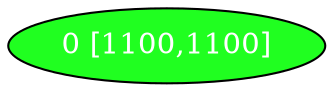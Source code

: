 diGraph server{
	server_0  [style=filled fillcolor="#20FF20" fontcolor="#ffffff" shape=oval label="0 [1100,1100]"]


}